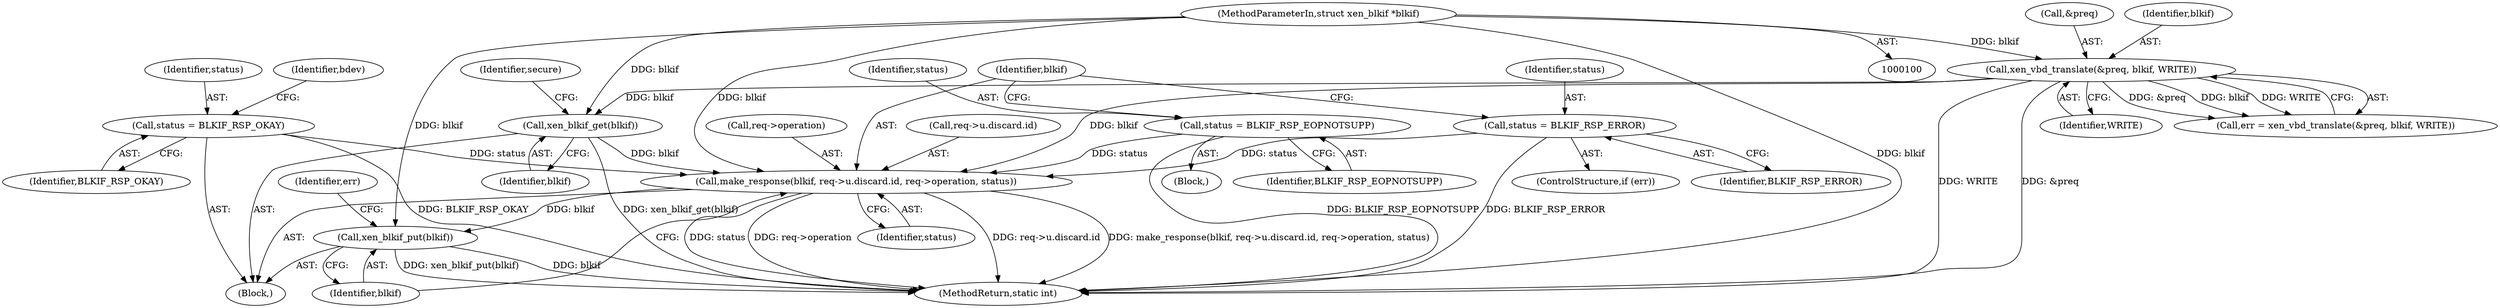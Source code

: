digraph "0_linux_604c499cbbcc3d5fe5fb8d53306aa0fae1990109@pointer" {
"1000217" [label="(Call,make_response(blkif, req->u.discard.id, req->operation, status))"];
"1000159" [label="(Call,xen_blkif_get(blkif))"];
"1000146" [label="(Call,xen_vbd_translate(&preq, blkif, WRITE))"];
"1000101" [label="(MethodParameterIn,struct xen_blkif *blkif)"];
"1000208" [label="(Call,status = BLKIF_RSP_EOPNOTSUPP)"];
"1000109" [label="(Call,status = BLKIF_RSP_OKAY)"];
"1000214" [label="(Call,status = BLKIF_RSP_ERROR)"];
"1000230" [label="(Call,xen_blkif_put(blkif))"];
"1000226" [label="(Call,req->operation)"];
"1000101" [label="(MethodParameterIn,struct xen_blkif *blkif)"];
"1000162" [label="(Identifier,secure)"];
"1000110" [label="(Identifier,status)"];
"1000103" [label="(Block,)"];
"1000150" [label="(Identifier,WRITE)"];
"1000216" [label="(Identifier,BLKIF_RSP_ERROR)"];
"1000233" [label="(Identifier,err)"];
"1000219" [label="(Call,req->u.discard.id)"];
"1000147" [label="(Call,&preq)"];
"1000160" [label="(Identifier,blkif)"];
"1000111" [label="(Identifier,BLKIF_RSP_OKAY)"];
"1000209" [label="(Identifier,status)"];
"1000229" [label="(Identifier,status)"];
"1000230" [label="(Call,xen_blkif_put(blkif))"];
"1000149" [label="(Identifier,blkif)"];
"1000207" [label="(Block,)"];
"1000231" [label="(Identifier,blkif)"];
"1000214" [label="(Call,status = BLKIF_RSP_ERROR)"];
"1000212" [label="(ControlStructure,if (err))"];
"1000217" [label="(Call,make_response(blkif, req->u.discard.id, req->operation, status))"];
"1000234" [label="(MethodReturn,static int)"];
"1000114" [label="(Identifier,bdev)"];
"1000146" [label="(Call,xen_vbd_translate(&preq, blkif, WRITE))"];
"1000159" [label="(Call,xen_blkif_get(blkif))"];
"1000208" [label="(Call,status = BLKIF_RSP_EOPNOTSUPP)"];
"1000218" [label="(Identifier,blkif)"];
"1000109" [label="(Call,status = BLKIF_RSP_OKAY)"];
"1000210" [label="(Identifier,BLKIF_RSP_EOPNOTSUPP)"];
"1000215" [label="(Identifier,status)"];
"1000144" [label="(Call,err = xen_vbd_translate(&preq, blkif, WRITE))"];
"1000217" -> "1000103"  [label="AST: "];
"1000217" -> "1000229"  [label="CFG: "];
"1000218" -> "1000217"  [label="AST: "];
"1000219" -> "1000217"  [label="AST: "];
"1000226" -> "1000217"  [label="AST: "];
"1000229" -> "1000217"  [label="AST: "];
"1000231" -> "1000217"  [label="CFG: "];
"1000217" -> "1000234"  [label="DDG: req->operation"];
"1000217" -> "1000234"  [label="DDG: req->u.discard.id"];
"1000217" -> "1000234"  [label="DDG: make_response(blkif, req->u.discard.id, req->operation, status)"];
"1000217" -> "1000234"  [label="DDG: status"];
"1000159" -> "1000217"  [label="DDG: blkif"];
"1000146" -> "1000217"  [label="DDG: blkif"];
"1000101" -> "1000217"  [label="DDG: blkif"];
"1000208" -> "1000217"  [label="DDG: status"];
"1000109" -> "1000217"  [label="DDG: status"];
"1000214" -> "1000217"  [label="DDG: status"];
"1000217" -> "1000230"  [label="DDG: blkif"];
"1000159" -> "1000103"  [label="AST: "];
"1000159" -> "1000160"  [label="CFG: "];
"1000160" -> "1000159"  [label="AST: "];
"1000162" -> "1000159"  [label="CFG: "];
"1000159" -> "1000234"  [label="DDG: xen_blkif_get(blkif)"];
"1000146" -> "1000159"  [label="DDG: blkif"];
"1000101" -> "1000159"  [label="DDG: blkif"];
"1000146" -> "1000144"  [label="AST: "];
"1000146" -> "1000150"  [label="CFG: "];
"1000147" -> "1000146"  [label="AST: "];
"1000149" -> "1000146"  [label="AST: "];
"1000150" -> "1000146"  [label="AST: "];
"1000144" -> "1000146"  [label="CFG: "];
"1000146" -> "1000234"  [label="DDG: WRITE"];
"1000146" -> "1000234"  [label="DDG: &preq"];
"1000146" -> "1000144"  [label="DDG: &preq"];
"1000146" -> "1000144"  [label="DDG: blkif"];
"1000146" -> "1000144"  [label="DDG: WRITE"];
"1000101" -> "1000146"  [label="DDG: blkif"];
"1000101" -> "1000100"  [label="AST: "];
"1000101" -> "1000234"  [label="DDG: blkif"];
"1000101" -> "1000230"  [label="DDG: blkif"];
"1000208" -> "1000207"  [label="AST: "];
"1000208" -> "1000210"  [label="CFG: "];
"1000209" -> "1000208"  [label="AST: "];
"1000210" -> "1000208"  [label="AST: "];
"1000218" -> "1000208"  [label="CFG: "];
"1000208" -> "1000234"  [label="DDG: BLKIF_RSP_EOPNOTSUPP"];
"1000109" -> "1000103"  [label="AST: "];
"1000109" -> "1000111"  [label="CFG: "];
"1000110" -> "1000109"  [label="AST: "];
"1000111" -> "1000109"  [label="AST: "];
"1000114" -> "1000109"  [label="CFG: "];
"1000109" -> "1000234"  [label="DDG: BLKIF_RSP_OKAY"];
"1000214" -> "1000212"  [label="AST: "];
"1000214" -> "1000216"  [label="CFG: "];
"1000215" -> "1000214"  [label="AST: "];
"1000216" -> "1000214"  [label="AST: "];
"1000218" -> "1000214"  [label="CFG: "];
"1000214" -> "1000234"  [label="DDG: BLKIF_RSP_ERROR"];
"1000230" -> "1000103"  [label="AST: "];
"1000230" -> "1000231"  [label="CFG: "];
"1000231" -> "1000230"  [label="AST: "];
"1000233" -> "1000230"  [label="CFG: "];
"1000230" -> "1000234"  [label="DDG: blkif"];
"1000230" -> "1000234"  [label="DDG: xen_blkif_put(blkif)"];
}
